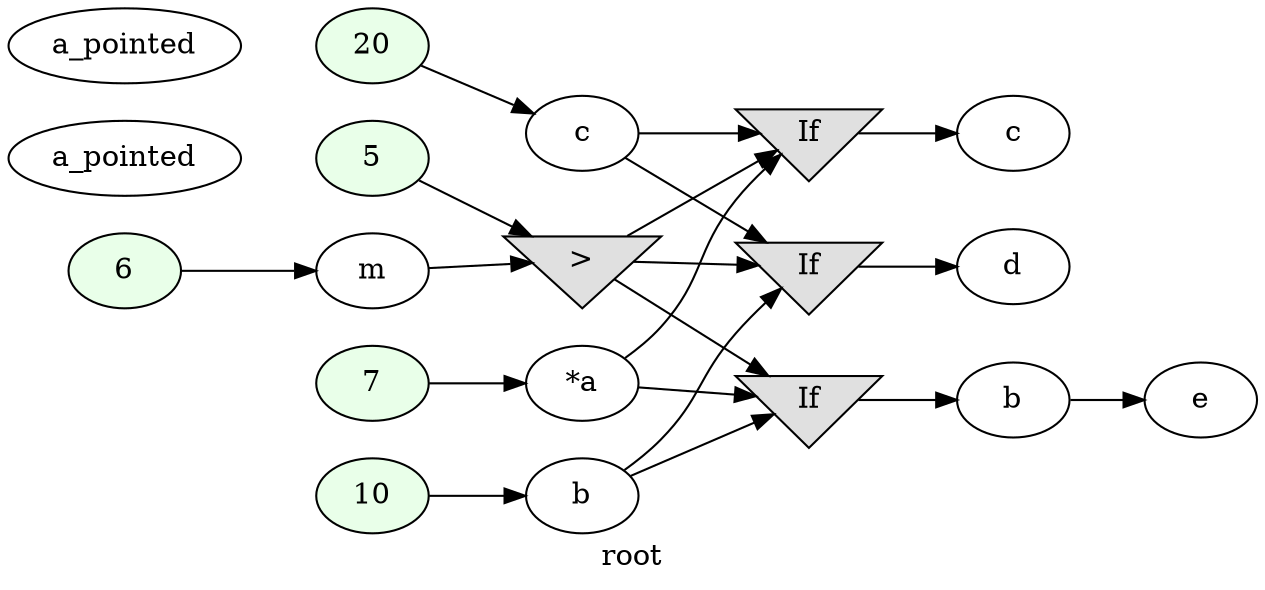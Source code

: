 digraph G
{
rankdir=LR;
label = "root";
	node_000001 [ label = "10", style=filled, fillcolor="#E9FFE9", startingline=5 ]
	node_000002 [ label = "b", startingline=5 ]
	node_000003 [ label = "20", style=filled, fillcolor="#E9FFE9", startingline=6 ]
	node_000004 [ label = "c", startingline=6 ]
	node_000005 [ label = "6", style=filled, fillcolor="#E9FFE9", startingline=8 ]
	node_000006 [ label = "m", startingline=8 ]
	node_000007 [ label = "a_pointed", startingline=11 ]
	node_000009 [ label = "a_pointed", startingline=15 ]
	node_000011 [ label = "5", style=filled, fillcolor="#E9FFE9", startingline=15 ]
	node_000012 [ label = ">", shape=invtriangle, style=filled, fillcolor="#E0E0E0", startingline=15 ]
	node_000013 [ label = "If", shape=invtriangle, style=filled, fillcolor="#E0E0E0", startingline=18 ]
	node_000014 [ label = "d", startingline=18 ]
	node_000015 [ label = "7", style=filled, fillcolor="#E9FFE9", startingline=19 ]
	node_000016 [ label = "*a", startingline=19 ]
	node_000017 [ label = "If", shape=invtriangle, style=filled, fillcolor="#E0E0E0", startingline=19 ]
	node_000018 [ label = "b", startingline=19 ]
	node_000019 [ label = "If", shape=invtriangle, style=filled, fillcolor="#E0E0E0", startingline=19 ]
	node_000020 [ label = "c", startingline=19 ]
	node_000021 [ label = "e", startingline=20 ]
	node_000001 -> node_000002
	node_000002 -> node_000013
	node_000002 -> node_000017
	node_000003 -> node_000004
	node_000004 -> node_000013
	node_000004 -> node_000019
	node_000005 -> node_000006
	node_000006 -> node_000012
	node_000011 -> node_000012
	node_000012 -> node_000013
	node_000012 -> node_000017
	node_000012 -> node_000019
	node_000013 -> node_000014
	node_000015 -> node_000016
	node_000016 -> node_000017
	node_000016 -> node_000019
	node_000017 -> node_000018
	node_000018 -> node_000021
	node_000019 -> node_000020
}

